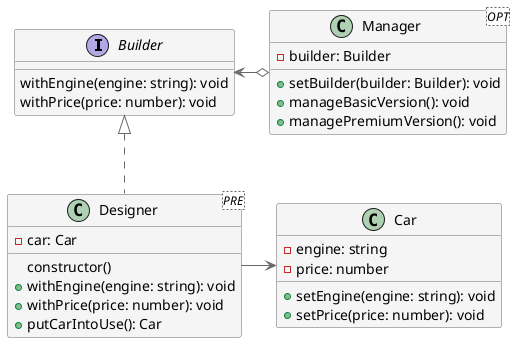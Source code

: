 @startuml

skinparam class {
  backgroundColor whitesmoke
  arrowColor dimgrey
  borderColor dimgrey
}

interface Builder {
  withEngine(engine: string): void
  withPrice(price: number): void
}

class Manager <OPT> {
  - builder: Builder
  + setBuilder(builder: Builder): void
  + manageBasicVersion(): void
  + managePremiumVersion(): void
}

class Designer <PRE> {
  - car: Car
    constructor()
  + withEngine(engine: string): void
  + withPrice(price: number): void
  + putCarIntoUse(): Car
}

class Car {
  - engine: string
  - price: number
  + setEngine(engine: string): void
  + setPrice(price: number): void
}

Builder <-o Manager
Builder <|.. Designer
Designer -> Car

@enduml

' Manager class is optional
